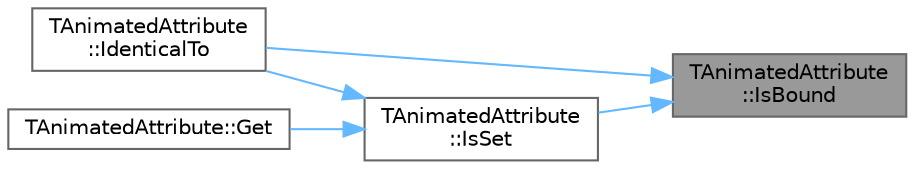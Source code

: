 digraph "TAnimatedAttribute::IsBound"
{
 // INTERACTIVE_SVG=YES
 // LATEX_PDF_SIZE
  bgcolor="transparent";
  edge [fontname=Helvetica,fontsize=10,labelfontname=Helvetica,labelfontsize=10];
  node [fontname=Helvetica,fontsize=10,shape=box,height=0.2,width=0.4];
  rankdir="RL";
  Node1 [id="Node000001",label="TAnimatedAttribute\l::IsBound",height=0.2,width=0.4,color="gray40", fillcolor="grey60", style="filled", fontcolor="black",tooltip="Checks to see if this attribute has a 'getter' function bound."];
  Node1 -> Node2 [id="edge1_Node000001_Node000002",dir="back",color="steelblue1",style="solid",tooltip=" "];
  Node2 [id="Node000002",label="TAnimatedAttribute\l::IdenticalTo",height=0.2,width=0.4,color="grey40", fillcolor="white", style="filled",URL="$d3/d6c/classTAnimatedAttribute.html#af2c6f0bd99e6194f946b67d7b3b52778",tooltip="Is this attribute identical to another TAnimationAttribute."];
  Node1 -> Node3 [id="edge2_Node000001_Node000003",dir="back",color="steelblue1",style="solid",tooltip=" "];
  Node3 [id="Node000003",label="TAnimatedAttribute\l::IsSet",height=0.2,width=0.4,color="grey40", fillcolor="white", style="filled",URL="$d3/d6c/classTAnimatedAttribute.html#a4d4bf620cf4fc5fb637a3aca5231eea2",tooltip="Was this TAnimatedAttribute ever assigned?"];
  Node3 -> Node4 [id="edge3_Node000003_Node000004",dir="back",color="steelblue1",style="solid",tooltip=" "];
  Node4 [id="Node000004",label="TAnimatedAttribute::Get",height=0.2,width=0.4,color="grey40", fillcolor="white", style="filled",URL="$d3/d6c/classTAnimatedAttribute.html#a21b259047bebb44a311ba7e37c69b4fd",tooltip="Gets the attribute's current value."];
  Node3 -> Node2 [id="edge4_Node000003_Node000002",dir="back",color="steelblue1",style="solid",tooltip=" "];
}
